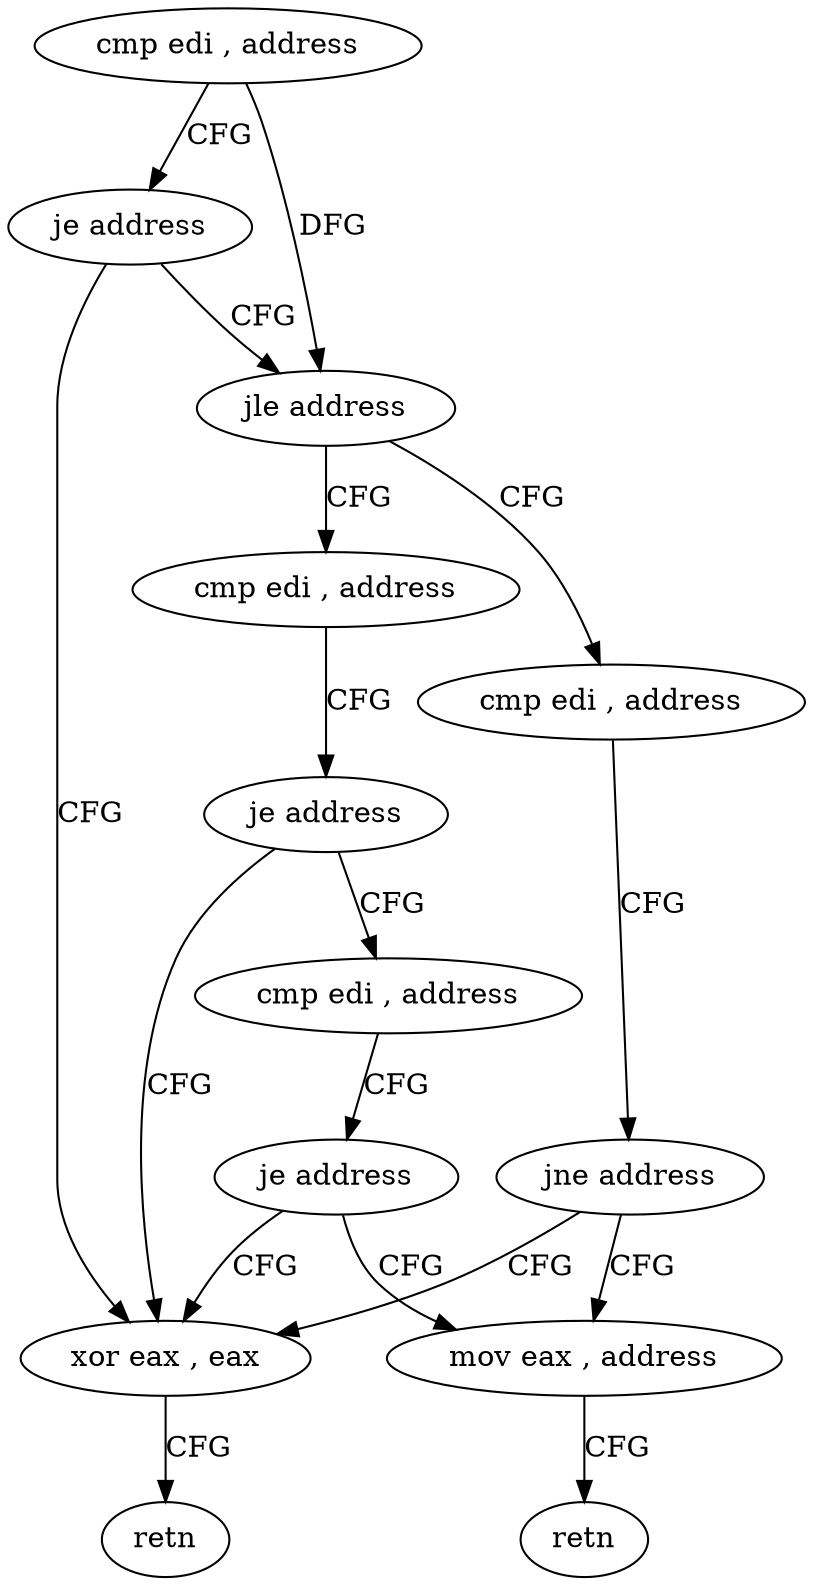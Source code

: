 digraph "func" {
"155840" [label = "cmp edi , address" ]
"155843" [label = "je address" ]
"155877" [label = "xor eax , eax" ]
"155845" [label = "jle address" ]
"155879" [label = "retn" ]
"155872" [label = "cmp edi , address" ]
"155847" [label = "cmp edi , address" ]
"155875" [label = "jne address" ]
"155857" [label = "mov eax , address" ]
"155850" [label = "je address" ]
"155852" [label = "cmp edi , address" ]
"155862" [label = "retn" ]
"155855" [label = "je address" ]
"155840" -> "155843" [ label = "CFG" ]
"155840" -> "155845" [ label = "DFG" ]
"155843" -> "155877" [ label = "CFG" ]
"155843" -> "155845" [ label = "CFG" ]
"155877" -> "155879" [ label = "CFG" ]
"155845" -> "155872" [ label = "CFG" ]
"155845" -> "155847" [ label = "CFG" ]
"155872" -> "155875" [ label = "CFG" ]
"155847" -> "155850" [ label = "CFG" ]
"155875" -> "155857" [ label = "CFG" ]
"155875" -> "155877" [ label = "CFG" ]
"155857" -> "155862" [ label = "CFG" ]
"155850" -> "155877" [ label = "CFG" ]
"155850" -> "155852" [ label = "CFG" ]
"155852" -> "155855" [ label = "CFG" ]
"155855" -> "155877" [ label = "CFG" ]
"155855" -> "155857" [ label = "CFG" ]
}
